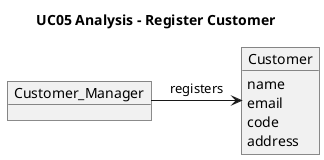 @startuml
'https://plantuml.com/class-diagram

title UC05 Analysis - Register Customer

object Customer{
name
email
code
address
}

object Customer_Manager

Customer_Manager->Customer:registers
@enduml